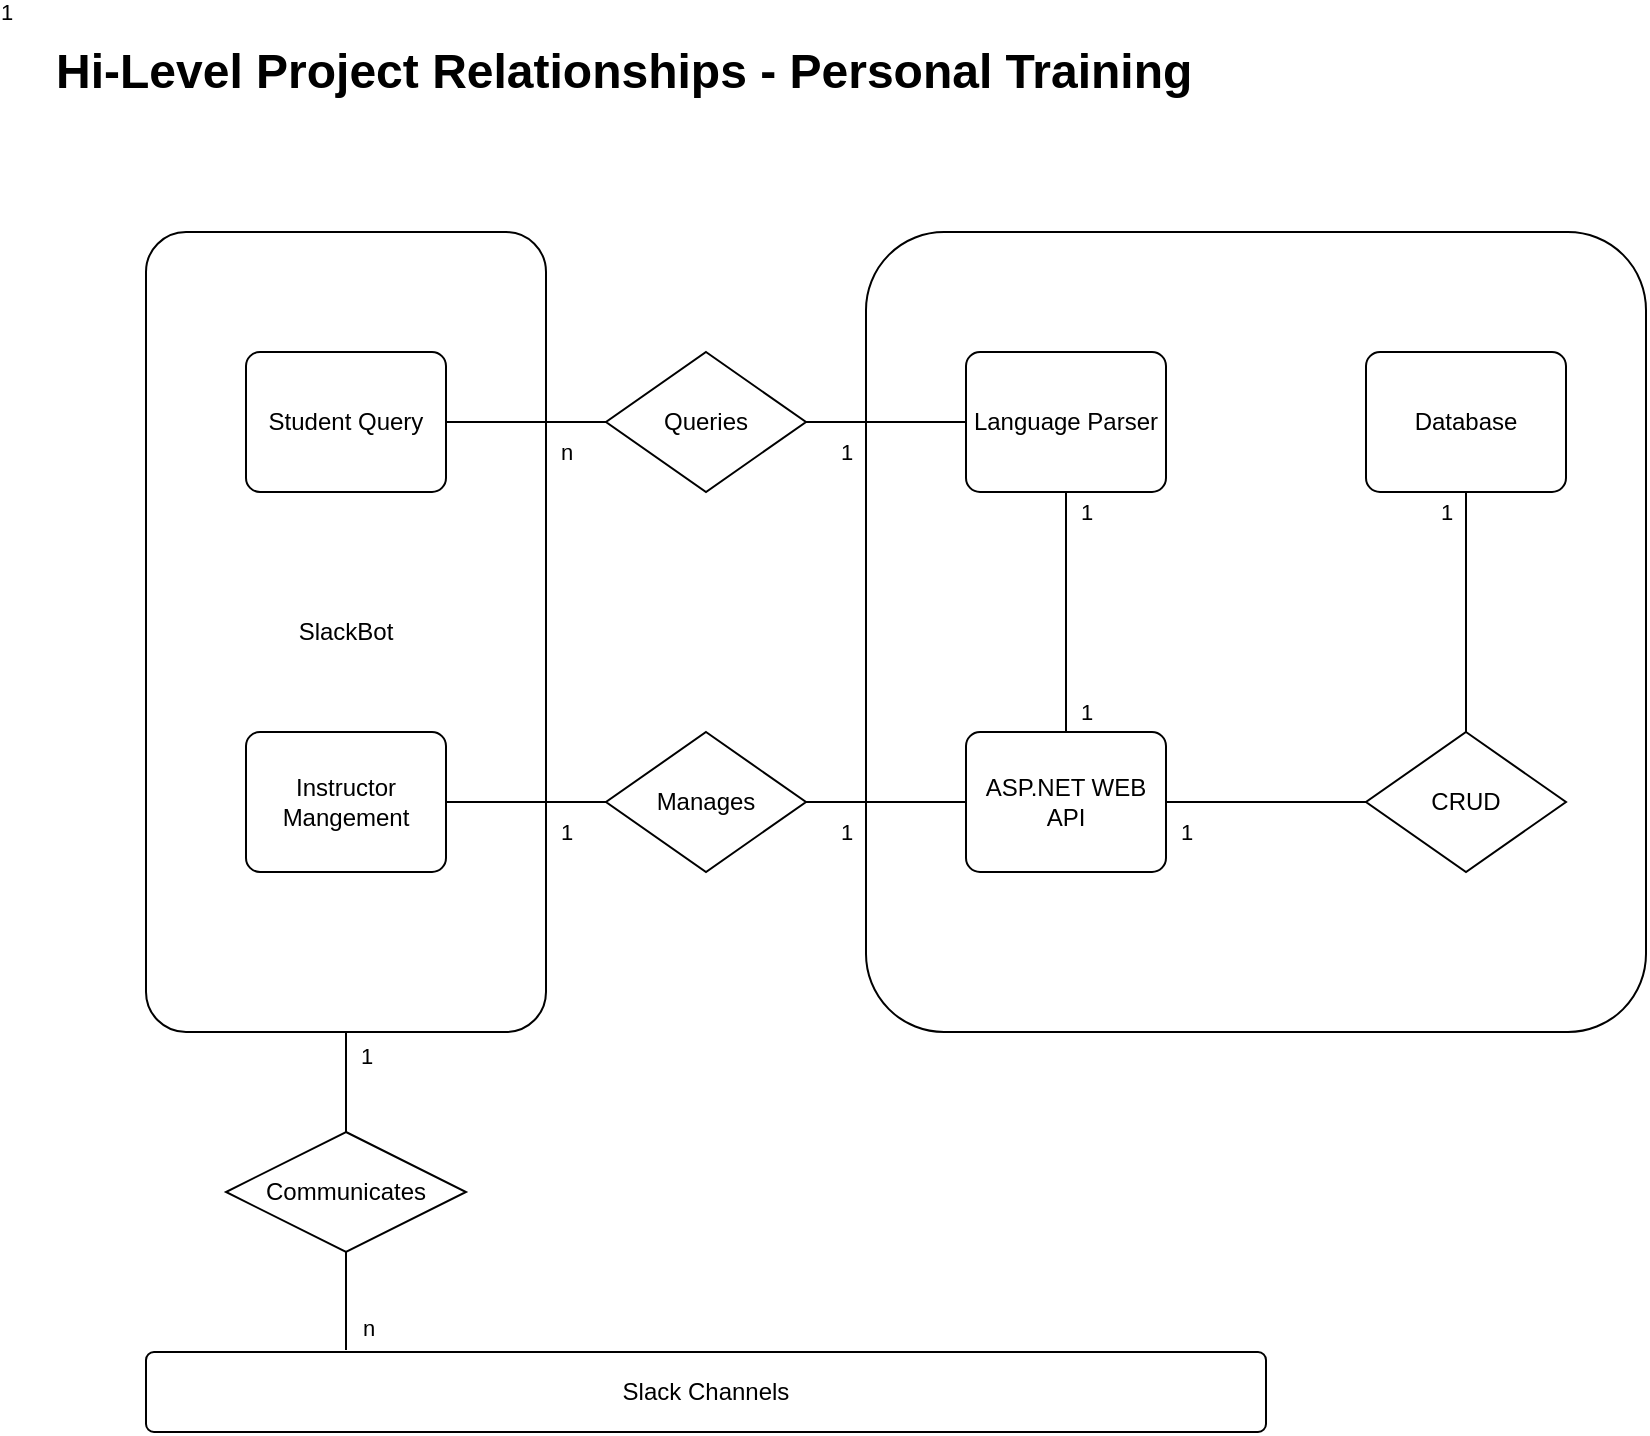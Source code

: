 <mxfile version="13.0.3" type="device" pages="2"><diagram id="Xov7UIrIGslhUj65dY4v" name="Hi Level Project"><mxGraphModel dx="1182" dy="802" grid="1" gridSize="10" guides="1" tooltips="1" connect="1" arrows="1" fold="1" page="1" pageScale="1" pageWidth="850" pageHeight="1100" math="0" shadow="0"><root><mxCell id="aOZfybfQ3iHcpSertNYB-0"/><mxCell id="aOZfybfQ3iHcpSertNYB-1" parent="aOZfybfQ3iHcpSertNYB-0"/><mxCell id="npYZ7Qz4TKS2v06eTvAU-3" value="SlackBot" style="rounded=1;arcSize=10;whiteSpace=wrap;html=1;align=center;" parent="aOZfybfQ3iHcpSertNYB-1" vertex="1"><mxGeometry x="80" y="120" width="200" height="400" as="geometry"/></mxCell><mxCell id="npYZ7Qz4TKS2v06eTvAU-4" value="Student Query" style="rounded=1;arcSize=10;whiteSpace=wrap;html=1;align=center;" parent="aOZfybfQ3iHcpSertNYB-1" vertex="1"><mxGeometry x="130" y="180" width="100" height="70" as="geometry"/></mxCell><mxCell id="npYZ7Qz4TKS2v06eTvAU-5" value="Instructor Mangement" style="rounded=1;arcSize=10;whiteSpace=wrap;html=1;align=center;" parent="aOZfybfQ3iHcpSertNYB-1" vertex="1"><mxGeometry x="130" y="370" width="100" height="70" as="geometry"/></mxCell><mxCell id="npYZ7Qz4TKS2v06eTvAU-8" value="" style="rounded=1;arcSize=10;whiteSpace=wrap;html=1;align=center;" parent="aOZfybfQ3iHcpSertNYB-1" vertex="1"><mxGeometry x="440" y="120" width="390" height="400" as="geometry"/></mxCell><mxCell id="npYZ7Qz4TKS2v06eTvAU-9" value="Language Parser" style="rounded=1;arcSize=10;whiteSpace=wrap;html=1;align=center;" parent="aOZfybfQ3iHcpSertNYB-1" vertex="1"><mxGeometry x="490" y="180" width="100" height="70" as="geometry"/></mxCell><mxCell id="npYZ7Qz4TKS2v06eTvAU-11" value="Database" style="rounded=1;arcSize=10;whiteSpace=wrap;html=1;align=center;" parent="aOZfybfQ3iHcpSertNYB-1" vertex="1"><mxGeometry x="690" y="180" width="100" height="70" as="geometry"/></mxCell><mxCell id="npYZ7Qz4TKS2v06eTvAU-12" value="Slack Channels" style="rounded=1;arcSize=10;whiteSpace=wrap;html=1;align=center;" parent="aOZfybfQ3iHcpSertNYB-1" vertex="1"><mxGeometry x="80" y="680" width="560" height="40" as="geometry"/></mxCell><mxCell id="npYZ7Qz4TKS2v06eTvAU-13" value="Communicates" style="shape=rhombus;perimeter=rhombusPerimeter;whiteSpace=wrap;html=1;align=center;" parent="aOZfybfQ3iHcpSertNYB-1" vertex="1"><mxGeometry x="120" y="570" width="120" height="60" as="geometry"/></mxCell><mxCell id="npYZ7Qz4TKS2v06eTvAU-15" value="" style="endArrow=none;html=1;rounded=0;exitX=0.5;exitY=1;exitDx=0;exitDy=0;entryX=0.5;entryY=0;entryDx=0;entryDy=0;" parent="aOZfybfQ3iHcpSertNYB-1" source="npYZ7Qz4TKS2v06eTvAU-3" target="npYZ7Qz4TKS2v06eTvAU-13" edge="1"><mxGeometry relative="1" as="geometry"><mxPoint x="340" y="410" as="sourcePoint"/><mxPoint x="500" y="410" as="targetPoint"/><Array as="points"/></mxGeometry></mxCell><mxCell id="npYZ7Qz4TKS2v06eTvAU-17" value="1" style="edgeLabel;html=1;align=center;verticalAlign=middle;resizable=0;points=[];" parent="npYZ7Qz4TKS2v06eTvAU-15" vertex="1" connectable="0"><mxGeometry x="-0.52" y="10" relative="1" as="geometry"><mxPoint as="offset"/></mxGeometry></mxCell><mxCell id="npYZ7Qz4TKS2v06eTvAU-36" value="1" style="edgeLabel;html=1;align=center;verticalAlign=middle;resizable=0;points=[];" parent="npYZ7Qz4TKS2v06eTvAU-15" vertex="1" connectable="0"><mxGeometry x="-0.52" y="10" relative="1" as="geometry"><mxPoint x="240" y="-302" as="offset"/></mxGeometry></mxCell><mxCell id="npYZ7Qz4TKS2v06eTvAU-37" value="1" style="edgeLabel;html=1;align=center;verticalAlign=middle;resizable=0;points=[];" parent="npYZ7Qz4TKS2v06eTvAU-15" vertex="1" connectable="0"><mxGeometry x="-0.52" y="10" relative="1" as="geometry"><mxPoint x="240" y="-112" as="offset"/></mxGeometry></mxCell><mxCell id="npYZ7Qz4TKS2v06eTvAU-38" value="1" style="edgeLabel;html=1;align=center;verticalAlign=middle;resizable=0;points=[];" parent="npYZ7Qz4TKS2v06eTvAU-15" vertex="1" connectable="0"><mxGeometry x="-0.52" y="10" relative="1" as="geometry"><mxPoint x="100" y="-112" as="offset"/></mxGeometry></mxCell><mxCell id="npYZ7Qz4TKS2v06eTvAU-40" value="1" style="edgeLabel;html=1;align=center;verticalAlign=middle;resizable=0;points=[];" parent="npYZ7Qz4TKS2v06eTvAU-15" vertex="1" connectable="0"><mxGeometry x="-0.52" y="10" relative="1" as="geometry"><mxPoint x="360" y="-172" as="offset"/></mxGeometry></mxCell><mxCell id="npYZ7Qz4TKS2v06eTvAU-41" value="1" style="edgeLabel;html=1;align=center;verticalAlign=middle;resizable=0;points=[];" parent="npYZ7Qz4TKS2v06eTvAU-15" vertex="1" connectable="0"><mxGeometry x="-0.52" y="10" relative="1" as="geometry"><mxPoint x="360" y="-272" as="offset"/></mxGeometry></mxCell><mxCell id="npYZ7Qz4TKS2v06eTvAU-42" value="1" style="edgeLabel;html=1;align=center;verticalAlign=middle;resizable=0;points=[];" parent="npYZ7Qz4TKS2v06eTvAU-15" vertex="1" connectable="0"><mxGeometry x="-0.52" y="10" relative="1" as="geometry"><mxPoint x="410" y="-112" as="offset"/></mxGeometry></mxCell><mxCell id="npYZ7Qz4TKS2v06eTvAU-44" value="1" style="edgeLabel;html=1;align=center;verticalAlign=middle;resizable=0;points=[];" parent="npYZ7Qz4TKS2v06eTvAU-15" vertex="1" connectable="0"><mxGeometry x="-0.52" y="10" relative="1" as="geometry"><mxPoint x="540" y="-272" as="offset"/></mxGeometry></mxCell><mxCell id="npYZ7Qz4TKS2v06eTvAU-16" value="" style="endArrow=none;html=1;rounded=0;exitX=0.5;exitY=1;exitDx=0;exitDy=0;" parent="aOZfybfQ3iHcpSertNYB-1" source="npYZ7Qz4TKS2v06eTvAU-13" edge="1"><mxGeometry relative="1" as="geometry"><mxPoint x="340" y="410" as="sourcePoint"/><mxPoint x="180" y="679" as="targetPoint"/></mxGeometry></mxCell><mxCell id="npYZ7Qz4TKS2v06eTvAU-18" value="n" style="edgeLabel;html=1;align=center;verticalAlign=middle;resizable=0;points=[];" parent="npYZ7Qz4TKS2v06eTvAU-16" vertex="1" connectable="0"><mxGeometry x="0.548" y="4" relative="1" as="geometry"><mxPoint x="6.78" as="offset"/></mxGeometry></mxCell><mxCell id="npYZ7Qz4TKS2v06eTvAU-39" value="n" style="edgeLabel;html=1;align=center;verticalAlign=middle;resizable=0;points=[];" parent="npYZ7Qz4TKS2v06eTvAU-16" vertex="1" connectable="0"><mxGeometry x="0.548" y="4" relative="1" as="geometry"><mxPoint x="106" y="-438" as="offset"/></mxGeometry></mxCell><mxCell id="npYZ7Qz4TKS2v06eTvAU-19" value="ASP.NET WEB API" style="rounded=1;arcSize=10;whiteSpace=wrap;html=1;align=center;" parent="aOZfybfQ3iHcpSertNYB-1" vertex="1"><mxGeometry x="490" y="370" width="100" height="70" as="geometry"/></mxCell><mxCell id="npYZ7Qz4TKS2v06eTvAU-20" value="Manages" style="shape=rhombus;perimeter=rhombusPerimeter;whiteSpace=wrap;html=1;align=center;" parent="aOZfybfQ3iHcpSertNYB-1" vertex="1"><mxGeometry x="310" y="370" width="100" height="70" as="geometry"/></mxCell><mxCell id="npYZ7Qz4TKS2v06eTvAU-21" value="Queries" style="shape=rhombus;perimeter=rhombusPerimeter;whiteSpace=wrap;html=1;align=center;" parent="aOZfybfQ3iHcpSertNYB-1" vertex="1"><mxGeometry x="310" y="180" width="100" height="70" as="geometry"/></mxCell><mxCell id="npYZ7Qz4TKS2v06eTvAU-22" value="CRUD" style="shape=rhombus;perimeter=rhombusPerimeter;whiteSpace=wrap;html=1;align=center;" parent="aOZfybfQ3iHcpSertNYB-1" vertex="1"><mxGeometry x="690" y="370" width="100" height="70" as="geometry"/></mxCell><mxCell id="npYZ7Qz4TKS2v06eTvAU-26" value="" style="endArrow=none;html=1;rounded=0;exitX=1;exitY=0.5;exitDx=0;exitDy=0;entryX=0;entryY=0.5;entryDx=0;entryDy=0;" parent="aOZfybfQ3iHcpSertNYB-1" source="npYZ7Qz4TKS2v06eTvAU-5" target="npYZ7Qz4TKS2v06eTvAU-20" edge="1"><mxGeometry relative="1" as="geometry"><mxPoint x="340" y="410" as="sourcePoint"/><mxPoint x="300" y="405" as="targetPoint"/></mxGeometry></mxCell><mxCell id="npYZ7Qz4TKS2v06eTvAU-27" value="" style="endArrow=none;html=1;rounded=0;exitX=1;exitY=0.5;exitDx=0;exitDy=0;" parent="aOZfybfQ3iHcpSertNYB-1" source="npYZ7Qz4TKS2v06eTvAU-20" edge="1"><mxGeometry relative="1" as="geometry"><mxPoint x="340" y="410" as="sourcePoint"/><mxPoint x="490" y="405" as="targetPoint"/></mxGeometry></mxCell><mxCell id="npYZ7Qz4TKS2v06eTvAU-28" value="" style="endArrow=none;html=1;rounded=0;exitX=1;exitY=0.5;exitDx=0;exitDy=0;entryX=0;entryY=0.5;entryDx=0;entryDy=0;" parent="aOZfybfQ3iHcpSertNYB-1" source="npYZ7Qz4TKS2v06eTvAU-4" target="npYZ7Qz4TKS2v06eTvAU-21" edge="1"><mxGeometry relative="1" as="geometry"><mxPoint x="340" y="410" as="sourcePoint"/><mxPoint x="500" y="410" as="targetPoint"/></mxGeometry></mxCell><mxCell id="npYZ7Qz4TKS2v06eTvAU-29" value="" style="endArrow=none;html=1;rounded=0;exitX=1;exitY=0.5;exitDx=0;exitDy=0;entryX=0;entryY=0.5;entryDx=0;entryDy=0;" parent="aOZfybfQ3iHcpSertNYB-1" source="npYZ7Qz4TKS2v06eTvAU-21" target="npYZ7Qz4TKS2v06eTvAU-9" edge="1"><mxGeometry relative="1" as="geometry"><mxPoint x="340" y="410" as="sourcePoint"/><mxPoint x="490" y="370" as="targetPoint"/></mxGeometry></mxCell><mxCell id="npYZ7Qz4TKS2v06eTvAU-30" value="" style="endArrow=none;html=1;rounded=0;entryX=0;entryY=0.5;entryDx=0;entryDy=0;exitX=1;exitY=0.5;exitDx=0;exitDy=0;" parent="aOZfybfQ3iHcpSertNYB-1" source="npYZ7Qz4TKS2v06eTvAU-19" target="npYZ7Qz4TKS2v06eTvAU-22" edge="1"><mxGeometry relative="1" as="geometry"><mxPoint x="590" y="415" as="sourcePoint"/><mxPoint x="500" y="410" as="targetPoint"/></mxGeometry></mxCell><mxCell id="npYZ7Qz4TKS2v06eTvAU-31" value="" style="endArrow=none;html=1;rounded=0;exitX=0.5;exitY=1;exitDx=0;exitDy=0;entryX=0.5;entryY=0;entryDx=0;entryDy=0;" parent="aOZfybfQ3iHcpSertNYB-1" source="npYZ7Qz4TKS2v06eTvAU-9" target="npYZ7Qz4TKS2v06eTvAU-19" edge="1"><mxGeometry relative="1" as="geometry"><mxPoint x="340" y="410" as="sourcePoint"/><mxPoint x="500" y="410" as="targetPoint"/></mxGeometry></mxCell><mxCell id="npYZ7Qz4TKS2v06eTvAU-33" value="" style="endArrow=none;html=1;rounded=0;exitX=0.5;exitY=0;exitDx=0;exitDy=0;entryX=0.5;entryY=1;entryDx=0;entryDy=0;" parent="aOZfybfQ3iHcpSertNYB-1" source="npYZ7Qz4TKS2v06eTvAU-22" target="npYZ7Qz4TKS2v06eTvAU-11" edge="1"><mxGeometry relative="1" as="geometry"><mxPoint x="340" y="410" as="sourcePoint"/><mxPoint x="500" y="410" as="targetPoint"/></mxGeometry></mxCell><mxCell id="npYZ7Qz4TKS2v06eTvAU-35" value="1" style="edgeLabel;html=1;align=center;verticalAlign=middle;resizable=0;points=[];" parent="aOZfybfQ3iHcpSertNYB-1" vertex="1" connectable="0"><mxGeometry x="-0.52" y="10" relative="1" as="geometry"><mxPoint x="10" y="10" as="offset"/></mxGeometry></mxCell><mxCell id="iXFOOqx2QXGlurMzQnAx-0" value="&lt;h1&gt;Hi-Level Project Relationships - Personal Training&lt;/h1&gt;" style="text;html=1;strokeColor=none;fillColor=none;spacing=5;spacingTop=-20;whiteSpace=wrap;overflow=hidden;rounded=0;" parent="aOZfybfQ3iHcpSertNYB-1" vertex="1"><mxGeometry x="30" y="20" width="600" height="50" as="geometry"/></mxCell></root></mxGraphModel></diagram><diagram id="C5RBs43oDa-KdzZeNtuy" name="Database"><mxGraphModel dx="1182" dy="802" grid="1" gridSize="10" guides="1" tooltips="1" connect="1" arrows="1" fold="1" page="1" pageScale="1" pageWidth="827" pageHeight="1169" math="0" shadow="0"><root><mxCell id="WIyWlLk6GJQsqaUBKTNV-0"/><mxCell id="WIyWlLk6GJQsqaUBKTNV-1" parent="WIyWlLk6GJQsqaUBKTNV-0"/><mxCell id="f74PkL-W1g1zHrileO31-2" value="&lt;h1&gt;Database - Personal Training&lt;/h1&gt;" style="text;html=1;strokeColor=none;fillColor=none;spacing=5;spacingTop=-20;whiteSpace=wrap;overflow=hidden;rounded=0;" parent="WIyWlLk6GJQsqaUBKTNV-1" vertex="1"><mxGeometry x="450" y="10" width="360" height="48" as="geometry"/></mxCell><mxCell id="Q0wvkzkEGPuUgOJjyO_v-122" value="Payments" style="swimlane;fontStyle=0;childLayout=stackLayout;horizontal=1;startSize=26;horizontalStack=0;resizeParent=1;resizeParentMax=0;resizeLast=0;collapsible=1;marginBottom=0;align=center;fontSize=14;" parent="WIyWlLk6GJQsqaUBKTNV-1" vertex="1"><mxGeometry x="254" y="80" width="160" height="134" as="geometry"/></mxCell><mxCell id="Q0wvkzkEGPuUgOJjyO_v-123" value="PaymentId" style="shape=partialRectangle;top=0;left=0;right=0;bottom=1;align=left;verticalAlign=middle;fillColor=none;spacingLeft=34;spacingRight=4;overflow=hidden;rotatable=0;points=[[0,0.5],[1,0.5]];portConstraint=eastwest;dropTarget=0;fontStyle=5;fontSize=12;" parent="Q0wvkzkEGPuUgOJjyO_v-122" vertex="1"><mxGeometry y="26" width="160" height="30" as="geometry"/></mxCell><mxCell id="Q0wvkzkEGPuUgOJjyO_v-124" value="PK" style="shape=partialRectangle;top=0;left=0;bottom=0;fillColor=none;align=left;verticalAlign=middle;spacingLeft=4;spacingRight=4;overflow=hidden;rotatable=0;points=[];portConstraint=eastwest;part=1;fontSize=12;" parent="Q0wvkzkEGPuUgOJjyO_v-123" vertex="1" connectable="0"><mxGeometry width="30" height="30" as="geometry"/></mxCell><mxCell id="Q0wvkzkEGPuUgOJjyO_v-125" value="double Amount" style="shape=partialRectangle;top=0;left=0;right=0;bottom=0;align=left;verticalAlign=top;fillColor=none;spacingLeft=34;spacingRight=4;overflow=hidden;rotatable=0;points=[[0,0.5],[1,0.5]];portConstraint=eastwest;dropTarget=0;fontSize=12;" parent="Q0wvkzkEGPuUgOJjyO_v-122" vertex="1"><mxGeometry y="56" width="160" height="26" as="geometry"/></mxCell><mxCell id="Q0wvkzkEGPuUgOJjyO_v-126" value="" style="shape=partialRectangle;top=0;left=0;bottom=0;fillColor=none;align=left;verticalAlign=top;spacingLeft=4;spacingRight=4;overflow=hidden;rotatable=0;points=[];portConstraint=eastwest;part=1;fontSize=12;" parent="Q0wvkzkEGPuUgOJjyO_v-125" vertex="1" connectable="0"><mxGeometry width="30" height="26" as="geometry"/></mxCell><mxCell id="Q0wvkzkEGPuUgOJjyO_v-131" value="DateTime DatePosted" style="shape=partialRectangle;top=0;left=0;right=0;bottom=0;align=left;verticalAlign=top;fillColor=none;spacingLeft=34;spacingRight=4;overflow=hidden;rotatable=0;points=[[0,0.5],[1,0.5]];portConstraint=eastwest;dropTarget=0;fontSize=12;" parent="Q0wvkzkEGPuUgOJjyO_v-122" vertex="1"><mxGeometry y="82" width="160" height="26" as="geometry"/></mxCell><mxCell id="Q0wvkzkEGPuUgOJjyO_v-132" value="" style="shape=partialRectangle;top=0;left=0;bottom=0;fillColor=none;align=left;verticalAlign=top;spacingLeft=4;spacingRight=4;overflow=hidden;rotatable=0;points=[];portConstraint=eastwest;part=1;fontSize=12;" parent="Q0wvkzkEGPuUgOJjyO_v-131" vertex="1" connectable="0"><mxGeometry width="30" height="26" as="geometry"/></mxCell><mxCell id="Q0wvkzkEGPuUgOJjyO_v-133" value="int ClientId" style="shape=partialRectangle;top=0;left=0;right=0;bottom=0;align=left;verticalAlign=top;fillColor=none;spacingLeft=34;spacingRight=4;overflow=hidden;rotatable=0;points=[[0,0.5],[1,0.5]];portConstraint=eastwest;dropTarget=0;fontSize=12;" parent="Q0wvkzkEGPuUgOJjyO_v-122" vertex="1"><mxGeometry y="108" width="160" height="26" as="geometry"/></mxCell><mxCell id="Q0wvkzkEGPuUgOJjyO_v-134" value="FK" style="shape=partialRectangle;top=0;left=0;bottom=0;fillColor=none;align=left;verticalAlign=top;spacingLeft=4;spacingRight=4;overflow=hidden;rotatable=0;points=[];portConstraint=eastwest;part=1;fontSize=12;" parent="Q0wvkzkEGPuUgOJjyO_v-133" vertex="1" connectable="0"><mxGeometry width="30" height="26" as="geometry"/></mxCell><mxCell id="Q0wvkzkEGPuUgOJjyO_v-152" value="Attendances" style="swimlane;fontStyle=0;childLayout=stackLayout;horizontal=1;startSize=26;horizontalStack=0;resizeParent=1;resizeParentMax=0;resizeLast=0;collapsible=1;marginBottom=0;align=center;fontSize=14;" parent="WIyWlLk6GJQsqaUBKTNV-1" vertex="1"><mxGeometry x="254" y="240" width="160" height="108" as="geometry"/></mxCell><mxCell id="Q0wvkzkEGPuUgOJjyO_v-153" value="AttendanceId" style="shape=partialRectangle;top=0;left=0;right=0;bottom=1;align=left;verticalAlign=middle;fillColor=none;spacingLeft=34;spacingRight=4;overflow=hidden;rotatable=0;points=[[0,0.5],[1,0.5]];portConstraint=eastwest;dropTarget=0;fontStyle=5;fontSize=12;" parent="Q0wvkzkEGPuUgOJjyO_v-152" vertex="1"><mxGeometry y="26" width="160" height="30" as="geometry"/></mxCell><mxCell id="Q0wvkzkEGPuUgOJjyO_v-154" value="PK" style="shape=partialRectangle;top=0;left=0;bottom=0;fillColor=none;align=left;verticalAlign=middle;spacingLeft=4;spacingRight=4;overflow=hidden;rotatable=0;points=[];portConstraint=eastwest;part=1;fontSize=12;" parent="Q0wvkzkEGPuUgOJjyO_v-153" vertex="1" connectable="0"><mxGeometry width="30" height="30" as="geometry"/></mxCell><mxCell id="Q0wvkzkEGPuUgOJjyO_v-159" value="int ClientId" style="shape=partialRectangle;top=0;left=0;right=0;bottom=0;align=left;verticalAlign=top;fillColor=none;spacingLeft=34;spacingRight=4;overflow=hidden;rotatable=0;points=[[0,0.5],[1,0.5]];portConstraint=eastwest;dropTarget=0;fontSize=12;" parent="Q0wvkzkEGPuUgOJjyO_v-152" vertex="1"><mxGeometry y="56" width="160" height="26" as="geometry"/></mxCell><mxCell id="Q0wvkzkEGPuUgOJjyO_v-160" value="FK" style="shape=partialRectangle;top=0;left=0;bottom=0;fillColor=none;align=left;verticalAlign=top;spacingLeft=4;spacingRight=4;overflow=hidden;rotatable=0;points=[];portConstraint=eastwest;part=1;fontSize=12;" parent="Q0wvkzkEGPuUgOJjyO_v-159" vertex="1" connectable="0"><mxGeometry width="30" height="26" as="geometry"/></mxCell><mxCell id="Q0wvkzkEGPuUgOJjyO_v-161" value="int ExerciseClassId" style="shape=partialRectangle;top=0;left=0;right=0;bottom=0;align=left;verticalAlign=top;fillColor=none;spacingLeft=34;spacingRight=4;overflow=hidden;rotatable=0;points=[[0,0.5],[1,0.5]];portConstraint=eastwest;dropTarget=0;fontSize=12;" parent="Q0wvkzkEGPuUgOJjyO_v-152" vertex="1"><mxGeometry y="82" width="160" height="26" as="geometry"/></mxCell><mxCell id="Q0wvkzkEGPuUgOJjyO_v-162" value="FK" style="shape=partialRectangle;top=0;left=0;bottom=0;fillColor=none;align=left;verticalAlign=top;spacingLeft=4;spacingRight=4;overflow=hidden;rotatable=0;points=[];portConstraint=eastwest;part=1;fontSize=12;" parent="Q0wvkzkEGPuUgOJjyO_v-161" vertex="1" connectable="0"><mxGeometry width="30" height="26" as="geometry"/></mxCell><mxCell id="Q0wvkzkEGPuUgOJjyO_v-40" value="Videos" style="swimlane;fontStyle=0;childLayout=stackLayout;horizontal=1;startSize=26;horizontalStack=0;resizeParent=1;resizeParentMax=0;resizeLast=0;collapsible=1;marginBottom=0;align=center;fontSize=14;" parent="WIyWlLk6GJQsqaUBKTNV-1" vertex="1"><mxGeometry x="650" y="220" width="160" height="238" as="geometry"/></mxCell><mxCell id="Q0wvkzkEGPuUgOJjyO_v-41" value="VideoId" style="shape=partialRectangle;top=0;left=0;right=0;bottom=1;align=left;verticalAlign=middle;fillColor=none;spacingLeft=34;spacingRight=4;overflow=hidden;rotatable=0;points=[[0,0.5],[1,0.5]];portConstraint=eastwest;dropTarget=0;fontStyle=5;fontSize=12;" parent="Q0wvkzkEGPuUgOJjyO_v-40" vertex="1"><mxGeometry y="26" width="160" height="30" as="geometry"/></mxCell><mxCell id="Q0wvkzkEGPuUgOJjyO_v-42" value="PK" style="shape=partialRectangle;top=0;left=0;bottom=0;fillColor=none;align=left;verticalAlign=middle;spacingLeft=4;spacingRight=4;overflow=hidden;rotatable=0;points=[];portConstraint=eastwest;part=1;fontSize=12;" parent="Q0wvkzkEGPuUgOJjyO_v-41" vertex="1" connectable="0"><mxGeometry width="30" height="30" as="geometry"/></mxCell><mxCell id="Q0wvkzkEGPuUgOJjyO_v-43" value="string Name" style="shape=partialRectangle;top=0;left=0;right=0;bottom=0;align=left;verticalAlign=top;fillColor=none;spacingLeft=34;spacingRight=4;overflow=hidden;rotatable=0;points=[[0,0.5],[1,0.5]];portConstraint=eastwest;dropTarget=0;fontSize=12;" parent="Q0wvkzkEGPuUgOJjyO_v-40" vertex="1"><mxGeometry y="56" width="160" height="26" as="geometry"/></mxCell><mxCell id="Q0wvkzkEGPuUgOJjyO_v-44" value="" style="shape=partialRectangle;top=0;left=0;bottom=0;fillColor=none;align=left;verticalAlign=top;spacingLeft=4;spacingRight=4;overflow=hidden;rotatable=0;points=[];portConstraint=eastwest;part=1;fontSize=12;" parent="Q0wvkzkEGPuUgOJjyO_v-43" vertex="1" connectable="0"><mxGeometry width="30" height="26" as="geometry"/></mxCell><mxCell id="Q0wvkzkEGPuUgOJjyO_v-45" value="string Topic" style="shape=partialRectangle;top=0;left=0;right=0;bottom=0;align=left;verticalAlign=top;fillColor=none;spacingLeft=34;spacingRight=4;overflow=hidden;rotatable=0;points=[[0,0.5],[1,0.5]];portConstraint=eastwest;dropTarget=0;fontSize=12;" parent="Q0wvkzkEGPuUgOJjyO_v-40" vertex="1"><mxGeometry y="82" width="160" height="26" as="geometry"/></mxCell><mxCell id="Q0wvkzkEGPuUgOJjyO_v-46" value="" style="shape=partialRectangle;top=0;left=0;bottom=0;fillColor=none;align=left;verticalAlign=top;spacingLeft=4;spacingRight=4;overflow=hidden;rotatable=0;points=[];portConstraint=eastwest;part=1;fontSize=12;" parent="Q0wvkzkEGPuUgOJjyO_v-45" vertex="1" connectable="0"><mxGeometry width="30" height="26" as="geometry"/></mxCell><mxCell id="Q0wvkzkEGPuUgOJjyO_v-47" value="string Link" style="shape=partialRectangle;top=0;left=0;right=0;bottom=0;align=left;verticalAlign=top;fillColor=none;spacingLeft=34;spacingRight=4;overflow=hidden;rotatable=0;points=[[0,0.5],[1,0.5]];portConstraint=eastwest;dropTarget=0;fontSize=12;" parent="Q0wvkzkEGPuUgOJjyO_v-40" vertex="1"><mxGeometry y="108" width="160" height="26" as="geometry"/></mxCell><mxCell id="Q0wvkzkEGPuUgOJjyO_v-48" value="" style="shape=partialRectangle;top=0;left=0;bottom=0;fillColor=none;align=left;verticalAlign=top;spacingLeft=4;spacingRight=4;overflow=hidden;rotatable=0;points=[];portConstraint=eastwest;part=1;fontSize=12;" parent="Q0wvkzkEGPuUgOJjyO_v-47" vertex="1" connectable="0"><mxGeometry width="30" height="26" as="geometry"/></mxCell><mxCell id="Q0wvkzkEGPuUgOJjyO_v-49" value="DateTime DatePosted" style="shape=partialRectangle;top=0;left=0;right=0;bottom=0;align=left;verticalAlign=top;fillColor=none;spacingLeft=34;spacingRight=4;overflow=hidden;rotatable=0;points=[[0,0.5],[1,0.5]];portConstraint=eastwest;dropTarget=0;fontSize=12;" parent="Q0wvkzkEGPuUgOJjyO_v-40" vertex="1"><mxGeometry y="134" width="160" height="26" as="geometry"/></mxCell><mxCell id="Q0wvkzkEGPuUgOJjyO_v-50" value="" style="shape=partialRectangle;top=0;left=0;bottom=0;fillColor=none;align=left;verticalAlign=top;spacingLeft=4;spacingRight=4;overflow=hidden;rotatable=0;points=[];portConstraint=eastwest;part=1;fontSize=12;" parent="Q0wvkzkEGPuUgOJjyO_v-49" vertex="1" connectable="0"><mxGeometry width="30" height="26" as="geometry"/></mxCell><mxCell id="Q0wvkzkEGPuUgOJjyO_v-51" value="int CurrentUse" style="shape=partialRectangle;top=0;left=0;right=0;bottom=0;align=left;verticalAlign=top;fillColor=none;spacingLeft=34;spacingRight=4;overflow=hidden;rotatable=0;points=[[0,0.5],[1,0.5]];portConstraint=eastwest;dropTarget=0;fontSize=12;" parent="Q0wvkzkEGPuUgOJjyO_v-40" vertex="1"><mxGeometry y="160" width="160" height="26" as="geometry"/></mxCell><mxCell id="Q0wvkzkEGPuUgOJjyO_v-52" value="" style="shape=partialRectangle;top=0;left=0;bottom=0;fillColor=none;align=left;verticalAlign=top;spacingLeft=4;spacingRight=4;overflow=hidden;rotatable=0;points=[];portConstraint=eastwest;part=1;fontSize=12;" parent="Q0wvkzkEGPuUgOJjyO_v-51" vertex="1" connectable="0"><mxGeometry width="30" height="26" as="geometry"/></mxCell><mxCell id="Q0wvkzkEGPuUgOJjyO_v-53" value="int TotalUse" style="shape=partialRectangle;top=0;left=0;right=0;bottom=0;align=left;verticalAlign=top;fillColor=none;spacingLeft=34;spacingRight=4;overflow=hidden;rotatable=0;points=[[0,0.5],[1,0.5]];portConstraint=eastwest;dropTarget=0;fontSize=12;" parent="Q0wvkzkEGPuUgOJjyO_v-40" vertex="1"><mxGeometry y="186" width="160" height="26" as="geometry"/></mxCell><mxCell id="Q0wvkzkEGPuUgOJjyO_v-54" value="" style="shape=partialRectangle;top=0;left=0;bottom=0;fillColor=none;align=left;verticalAlign=top;spacingLeft=4;spacingRight=4;overflow=hidden;rotatable=0;points=[];portConstraint=eastwest;part=1;fontSize=12;" parent="Q0wvkzkEGPuUgOJjyO_v-53" vertex="1" connectable="0"><mxGeometry width="30" height="26" as="geometry"/></mxCell><mxCell id="Q0wvkzkEGPuUgOJjyO_v-55" value="bool Post" style="shape=partialRectangle;top=0;left=0;right=0;bottom=0;align=left;verticalAlign=top;fillColor=none;spacingLeft=34;spacingRight=4;overflow=hidden;rotatable=0;points=[[0,0.5],[1,0.5]];portConstraint=eastwest;dropTarget=0;fontSize=12;" parent="Q0wvkzkEGPuUgOJjyO_v-40" vertex="1"><mxGeometry y="212" width="160" height="26" as="geometry"/></mxCell><mxCell id="Q0wvkzkEGPuUgOJjyO_v-56" value="" style="shape=partialRectangle;top=0;left=0;bottom=0;fillColor=none;align=left;verticalAlign=top;spacingLeft=4;spacingRight=4;overflow=hidden;rotatable=0;points=[];portConstraint=eastwest;part=1;fontSize=12;" parent="Q0wvkzkEGPuUgOJjyO_v-55" vertex="1" connectable="0"><mxGeometry width="30" height="26" as="geometry"/></mxCell><mxCell id="Q0wvkzkEGPuUgOJjyO_v-84" value="Conversations" style="swimlane;fontStyle=0;childLayout=stackLayout;horizontal=1;startSize=26;horizontalStack=0;resizeParent=1;resizeParentMax=0;resizeLast=0;collapsible=1;marginBottom=0;align=center;fontSize=14;" parent="WIyWlLk6GJQsqaUBKTNV-1" vertex="1"><mxGeometry x="254" y="373" width="160" height="212" as="geometry"/></mxCell><mxCell id="Q0wvkzkEGPuUgOJjyO_v-85" value="ConversationId" style="shape=partialRectangle;top=0;left=0;right=0;bottom=1;align=left;verticalAlign=middle;fillColor=none;spacingLeft=34;spacingRight=4;overflow=hidden;rotatable=0;points=[[0,0.5],[1,0.5]];portConstraint=eastwest;dropTarget=0;fontStyle=5;fontSize=12;" parent="Q0wvkzkEGPuUgOJjyO_v-84" vertex="1"><mxGeometry y="26" width="160" height="30" as="geometry"/></mxCell><mxCell id="Q0wvkzkEGPuUgOJjyO_v-86" value="PK" style="shape=partialRectangle;top=0;left=0;bottom=0;fillColor=none;align=left;verticalAlign=middle;spacingLeft=4;spacingRight=4;overflow=hidden;rotatable=0;points=[];portConstraint=eastwest;part=1;fontSize=12;" parent="Q0wvkzkEGPuUgOJjyO_v-85" vertex="1" connectable="0"><mxGeometry width="30" height="30" as="geometry"/></mxCell><mxCell id="Q0wvkzkEGPuUgOJjyO_v-89" value="string Question" style="shape=partialRectangle;top=0;left=0;right=0;bottom=0;align=left;verticalAlign=top;fillColor=none;spacingLeft=34;spacingRight=4;overflow=hidden;rotatable=0;points=[[0,0.5],[1,0.5]];portConstraint=eastwest;dropTarget=0;fontSize=12;" parent="Q0wvkzkEGPuUgOJjyO_v-84" vertex="1"><mxGeometry y="56" width="160" height="26" as="geometry"/></mxCell><mxCell id="Q0wvkzkEGPuUgOJjyO_v-90" value="" style="shape=partialRectangle;top=0;left=0;bottom=0;fillColor=none;align=left;verticalAlign=top;spacingLeft=4;spacingRight=4;overflow=hidden;rotatable=0;points=[];portConstraint=eastwest;part=1;fontSize=12;" parent="Q0wvkzkEGPuUgOJjyO_v-89" vertex="1" connectable="0"><mxGeometry width="30" height="26" as="geometry"/></mxCell><mxCell id="Q0wvkzkEGPuUgOJjyO_v-91" value="string Answer" style="shape=partialRectangle;top=0;left=0;right=0;bottom=0;align=left;verticalAlign=top;fillColor=none;spacingLeft=34;spacingRight=4;overflow=hidden;rotatable=0;points=[[0,0.5],[1,0.5]];portConstraint=eastwest;dropTarget=0;fontSize=12;" parent="Q0wvkzkEGPuUgOJjyO_v-84" vertex="1"><mxGeometry y="82" width="160" height="26" as="geometry"/></mxCell><mxCell id="Q0wvkzkEGPuUgOJjyO_v-92" value="" style="shape=partialRectangle;top=0;left=0;bottom=0;fillColor=none;align=left;verticalAlign=top;spacingLeft=4;spacingRight=4;overflow=hidden;rotatable=0;points=[];portConstraint=eastwest;part=1;fontSize=12;" parent="Q0wvkzkEGPuUgOJjyO_v-91" vertex="1" connectable="0"><mxGeometry width="30" height="26" as="geometry"/></mxCell><mxCell id="Q0wvkzkEGPuUgOJjyO_v-93" value="int FollowUp" style="shape=partialRectangle;top=0;left=0;right=0;bottom=0;align=left;verticalAlign=top;fillColor=none;spacingLeft=34;spacingRight=4;overflow=hidden;rotatable=0;points=[[0,0.5],[1,0.5]];portConstraint=eastwest;dropTarget=0;fontSize=12;" parent="Q0wvkzkEGPuUgOJjyO_v-84" vertex="1"><mxGeometry y="108" width="160" height="26" as="geometry"/></mxCell><mxCell id="Q0wvkzkEGPuUgOJjyO_v-94" value="" style="shape=partialRectangle;top=0;left=0;bottom=0;fillColor=none;align=left;verticalAlign=top;spacingLeft=4;spacingRight=4;overflow=hidden;rotatable=0;points=[];portConstraint=eastwest;part=1;fontSize=12;" parent="Q0wvkzkEGPuUgOJjyO_v-93" vertex="1" connectable="0"><mxGeometry width="30" height="26" as="geometry"/></mxCell><mxCell id="Q0wvkzkEGPuUgOJjyO_v-95" value="DateTime DatePosted" style="shape=partialRectangle;top=0;left=0;right=0;bottom=0;align=left;verticalAlign=top;fillColor=none;spacingLeft=34;spacingRight=4;overflow=hidden;rotatable=0;points=[[0,0.5],[1,0.5]];portConstraint=eastwest;dropTarget=0;fontSize=12;" parent="Q0wvkzkEGPuUgOJjyO_v-84" vertex="1"><mxGeometry y="134" width="160" height="26" as="geometry"/></mxCell><mxCell id="Q0wvkzkEGPuUgOJjyO_v-96" value="" style="shape=partialRectangle;top=0;left=0;bottom=0;fillColor=none;align=left;verticalAlign=top;spacingLeft=4;spacingRight=4;overflow=hidden;rotatable=0;points=[];portConstraint=eastwest;part=1;fontSize=12;" parent="Q0wvkzkEGPuUgOJjyO_v-95" vertex="1" connectable="0"><mxGeometry width="30" height="26" as="geometry"/></mxCell><mxCell id="Q0wvkzkEGPuUgOJjyO_v-97" value="int ClientId" style="shape=partialRectangle;top=0;left=0;right=0;bottom=0;align=left;verticalAlign=top;fillColor=none;spacingLeft=34;spacingRight=4;overflow=hidden;rotatable=0;points=[[0,0.5],[1,0.5]];portConstraint=eastwest;dropTarget=0;fontSize=12;" parent="Q0wvkzkEGPuUgOJjyO_v-84" vertex="1"><mxGeometry y="160" width="160" height="26" as="geometry"/></mxCell><mxCell id="Q0wvkzkEGPuUgOJjyO_v-98" value="FK" style="shape=partialRectangle;top=0;left=0;bottom=0;fillColor=none;align=left;verticalAlign=top;spacingLeft=4;spacingRight=4;overflow=hidden;rotatable=0;points=[];portConstraint=eastwest;part=1;fontSize=12;" parent="Q0wvkzkEGPuUgOJjyO_v-97" vertex="1" connectable="0"><mxGeometry width="30" height="26" as="geometry"/></mxCell><mxCell id="Q0wvkzkEGPuUgOJjyO_v-99" value="int TrainerId" style="shape=partialRectangle;top=0;left=0;right=0;bottom=0;align=left;verticalAlign=top;fillColor=none;spacingLeft=34;spacingRight=4;overflow=hidden;rotatable=0;points=[[0,0.5],[1,0.5]];portConstraint=eastwest;dropTarget=0;fontSize=12;" parent="Q0wvkzkEGPuUgOJjyO_v-84" vertex="1"><mxGeometry y="186" width="160" height="26" as="geometry"/></mxCell><mxCell id="Q0wvkzkEGPuUgOJjyO_v-100" value="FK" style="shape=partialRectangle;top=0;left=0;bottom=0;fillColor=none;align=left;verticalAlign=top;spacingLeft=4;spacingRight=4;overflow=hidden;rotatable=0;points=[];portConstraint=eastwest;part=1;fontSize=12;" parent="Q0wvkzkEGPuUgOJjyO_v-99" vertex="1" connectable="0"><mxGeometry width="30" height="26" as="geometry"/></mxCell><mxCell id="Q0wvkzkEGPuUgOJjyO_v-107" value="BroadcastMessages" style="swimlane;fontStyle=0;childLayout=stackLayout;horizontal=1;startSize=26;horizontalStack=0;resizeParent=1;resizeParentMax=0;resizeLast=0;collapsible=1;marginBottom=0;align=center;fontSize=14;" parent="WIyWlLk6GJQsqaUBKTNV-1" vertex="1"><mxGeometry x="253.5" y="626" width="160" height="160" as="geometry"/></mxCell><mxCell id="Q0wvkzkEGPuUgOJjyO_v-108" value="BroadcastMessageId" style="shape=partialRectangle;top=0;left=0;right=0;bottom=1;align=left;verticalAlign=middle;fillColor=none;spacingLeft=34;spacingRight=4;overflow=hidden;rotatable=0;points=[[0,0.5],[1,0.5]];portConstraint=eastwest;dropTarget=0;fontStyle=5;fontSize=12;" parent="Q0wvkzkEGPuUgOJjyO_v-107" vertex="1"><mxGeometry y="26" width="160" height="30" as="geometry"/></mxCell><mxCell id="Q0wvkzkEGPuUgOJjyO_v-109" value="PK" style="shape=partialRectangle;top=0;left=0;bottom=0;fillColor=none;align=left;verticalAlign=middle;spacingLeft=4;spacingRight=4;overflow=hidden;rotatable=0;points=[];portConstraint=eastwest;part=1;fontSize=12;" parent="Q0wvkzkEGPuUgOJjyO_v-108" vertex="1" connectable="0"><mxGeometry width="30" height="30" as="geometry"/></mxCell><mxCell id="Q0wvkzkEGPuUgOJjyO_v-110" value="string Message" style="shape=partialRectangle;top=0;left=0;right=0;bottom=0;align=left;verticalAlign=top;fillColor=none;spacingLeft=34;spacingRight=4;overflow=hidden;rotatable=0;points=[[0,0.5],[1,0.5]];portConstraint=eastwest;dropTarget=0;fontSize=12;" parent="Q0wvkzkEGPuUgOJjyO_v-107" vertex="1"><mxGeometry y="56" width="160" height="26" as="geometry"/></mxCell><mxCell id="Q0wvkzkEGPuUgOJjyO_v-111" value="" style="shape=partialRectangle;top=0;left=0;bottom=0;fillColor=none;align=left;verticalAlign=top;spacingLeft=4;spacingRight=4;overflow=hidden;rotatable=0;points=[];portConstraint=eastwest;part=1;fontSize=12;" parent="Q0wvkzkEGPuUgOJjyO_v-110" vertex="1" connectable="0"><mxGeometry width="30" height="26" as="geometry"/></mxCell><mxCell id="Q0wvkzkEGPuUgOJjyO_v-114" value="DateTime DatePosted" style="shape=partialRectangle;top=0;left=0;right=0;bottom=0;align=left;verticalAlign=top;fillColor=none;spacingLeft=34;spacingRight=4;overflow=hidden;rotatable=0;points=[[0,0.5],[1,0.5]];portConstraint=eastwest;dropTarget=0;fontSize=12;" parent="Q0wvkzkEGPuUgOJjyO_v-107" vertex="1"><mxGeometry y="82" width="160" height="26" as="geometry"/></mxCell><mxCell id="Q0wvkzkEGPuUgOJjyO_v-115" value="" style="shape=partialRectangle;top=0;left=0;bottom=0;fillColor=none;align=left;verticalAlign=top;spacingLeft=4;spacingRight=4;overflow=hidden;rotatable=0;points=[];portConstraint=eastwest;part=1;fontSize=12;" parent="Q0wvkzkEGPuUgOJjyO_v-114" vertex="1" connectable="0"><mxGeometry width="30" height="26" as="geometry"/></mxCell><mxCell id="Q0wvkzkEGPuUgOJjyO_v-120" value="int NumDays" style="shape=partialRectangle;top=0;left=0;right=0;bottom=0;align=left;verticalAlign=top;fillColor=none;spacingLeft=34;spacingRight=4;overflow=hidden;rotatable=0;points=[[0,0.5],[1,0.5]];portConstraint=eastwest;dropTarget=0;fontSize=12;" parent="Q0wvkzkEGPuUgOJjyO_v-107" vertex="1"><mxGeometry y="108" width="160" height="26" as="geometry"/></mxCell><mxCell id="Q0wvkzkEGPuUgOJjyO_v-121" value="" style="shape=partialRectangle;top=0;left=0;bottom=0;fillColor=none;align=left;verticalAlign=top;spacingLeft=4;spacingRight=4;overflow=hidden;rotatable=0;points=[];portConstraint=eastwest;part=1;fontSize=12;" parent="Q0wvkzkEGPuUgOJjyO_v-120" vertex="1" connectable="0"><mxGeometry width="30" height="26" as="geometry"/></mxCell><mxCell id="Q0wvkzkEGPuUgOJjyO_v-118" value="string PosterName" style="shape=partialRectangle;top=0;left=0;right=0;bottom=0;align=left;verticalAlign=top;fillColor=none;spacingLeft=34;spacingRight=4;overflow=hidden;rotatable=0;points=[[0,0.5],[1,0.5]];portConstraint=eastwest;dropTarget=0;fontSize=12;" parent="Q0wvkzkEGPuUgOJjyO_v-107" vertex="1"><mxGeometry y="134" width="160" height="26" as="geometry"/></mxCell><mxCell id="Q0wvkzkEGPuUgOJjyO_v-119" value="" style="shape=partialRectangle;top=0;left=0;bottom=0;fillColor=none;align=left;verticalAlign=top;spacingLeft=4;spacingRight=4;overflow=hidden;rotatable=0;points=[];portConstraint=eastwest;part=1;fontSize=12;" parent="Q0wvkzkEGPuUgOJjyO_v-118" vertex="1" connectable="0"><mxGeometry width="30" height="26" as="geometry"/></mxCell><mxCell id="Q0wvkzkEGPuUgOJjyO_v-137" value="ExerciseClasses" style="swimlane;fontStyle=0;childLayout=stackLayout;horizontal=1;startSize=26;horizontalStack=0;resizeParent=1;resizeParentMax=0;resizeLast=0;collapsible=1;marginBottom=0;align=center;fontSize=14;" parent="WIyWlLk6GJQsqaUBKTNV-1" vertex="1"><mxGeometry x="460" y="130" width="160" height="186" as="geometry"/></mxCell><mxCell id="Q0wvkzkEGPuUgOJjyO_v-138" value="ExerciseClassId" style="shape=partialRectangle;top=0;left=0;right=0;bottom=1;align=left;verticalAlign=middle;fillColor=none;spacingLeft=34;spacingRight=4;overflow=hidden;rotatable=0;points=[[0,0.5],[1,0.5]];portConstraint=eastwest;dropTarget=0;fontStyle=5;fontSize=12;" parent="Q0wvkzkEGPuUgOJjyO_v-137" vertex="1"><mxGeometry y="26" width="160" height="30" as="geometry"/></mxCell><mxCell id="Q0wvkzkEGPuUgOJjyO_v-139" value="PK" style="shape=partialRectangle;top=0;left=0;bottom=0;fillColor=none;align=left;verticalAlign=middle;spacingLeft=4;spacingRight=4;overflow=hidden;rotatable=0;points=[];portConstraint=eastwest;part=1;fontSize=12;" parent="Q0wvkzkEGPuUgOJjyO_v-138" vertex="1" connectable="0"><mxGeometry width="30" height="30" as="geometry"/></mxCell><mxCell id="Q0wvkzkEGPuUgOJjyO_v-140" value="string Name" style="shape=partialRectangle;top=0;left=0;right=0;bottom=0;align=left;verticalAlign=top;fillColor=none;spacingLeft=34;spacingRight=4;overflow=hidden;rotatable=0;points=[[0,0.5],[1,0.5]];portConstraint=eastwest;dropTarget=0;fontSize=12;" parent="Q0wvkzkEGPuUgOJjyO_v-137" vertex="1"><mxGeometry y="56" width="160" height="26" as="geometry"/></mxCell><mxCell id="Q0wvkzkEGPuUgOJjyO_v-141" value="" style="shape=partialRectangle;top=0;left=0;bottom=0;fillColor=none;align=left;verticalAlign=top;spacingLeft=4;spacingRight=4;overflow=hidden;rotatable=0;points=[];portConstraint=eastwest;part=1;fontSize=12;" parent="Q0wvkzkEGPuUgOJjyO_v-140" vertex="1" connectable="0"><mxGeometry width="30" height="26" as="geometry"/></mxCell><mxCell id="Q0wvkzkEGPuUgOJjyO_v-142" value="string Description" style="shape=partialRectangle;top=0;left=0;right=0;bottom=0;align=left;verticalAlign=top;fillColor=none;spacingLeft=34;spacingRight=4;overflow=hidden;rotatable=0;points=[[0,0.5],[1,0.5]];portConstraint=eastwest;dropTarget=0;fontSize=12;" parent="Q0wvkzkEGPuUgOJjyO_v-137" vertex="1"><mxGeometry y="82" width="160" height="26" as="geometry"/></mxCell><mxCell id="Q0wvkzkEGPuUgOJjyO_v-143" value="" style="shape=partialRectangle;top=0;left=0;bottom=0;fillColor=none;align=left;verticalAlign=top;spacingLeft=4;spacingRight=4;overflow=hidden;rotatable=0;points=[];portConstraint=eastwest;part=1;fontSize=12;" parent="Q0wvkzkEGPuUgOJjyO_v-142" vertex="1" connectable="0"><mxGeometry width="30" height="26" as="geometry"/></mxCell><mxCell id="Q0wvkzkEGPuUgOJjyO_v-148" value="string TrainerName" style="shape=partialRectangle;top=0;left=0;right=0;bottom=0;align=left;verticalAlign=top;fillColor=none;spacingLeft=34;spacingRight=4;overflow=hidden;rotatable=0;points=[[0,0.5],[1,0.5]];portConstraint=eastwest;dropTarget=0;fontSize=12;" parent="Q0wvkzkEGPuUgOJjyO_v-137" vertex="1"><mxGeometry y="108" width="160" height="26" as="geometry"/></mxCell><mxCell id="Q0wvkzkEGPuUgOJjyO_v-149" value="" style="shape=partialRectangle;top=0;left=0;bottom=0;fillColor=none;align=left;verticalAlign=top;spacingLeft=4;spacingRight=4;overflow=hidden;rotatable=0;points=[];portConstraint=eastwest;part=1;fontSize=12;" parent="Q0wvkzkEGPuUgOJjyO_v-148" vertex="1" connectable="0"><mxGeometry width="30" height="26" as="geometry"/></mxCell><mxCell id="Q0wvkzkEGPuUgOJjyO_v-144" value="DateTime Schedule" style="shape=partialRectangle;top=0;left=0;right=0;bottom=0;align=left;verticalAlign=top;fillColor=none;spacingLeft=34;spacingRight=4;overflow=hidden;rotatable=0;points=[[0,0.5],[1,0.5]];portConstraint=eastwest;dropTarget=0;fontSize=12;" parent="Q0wvkzkEGPuUgOJjyO_v-137" vertex="1"><mxGeometry y="134" width="160" height="26" as="geometry"/></mxCell><mxCell id="Q0wvkzkEGPuUgOJjyO_v-145" value="" style="shape=partialRectangle;top=0;left=0;bottom=0;fillColor=none;align=left;verticalAlign=top;spacingLeft=4;spacingRight=4;overflow=hidden;rotatable=0;points=[];portConstraint=eastwest;part=1;fontSize=12;" parent="Q0wvkzkEGPuUgOJjyO_v-144" vertex="1" connectable="0"><mxGeometry width="30" height="26" as="geometry"/></mxCell><mxCell id="Q0wvkzkEGPuUgOJjyO_v-146" value="int MaxSize" style="shape=partialRectangle;top=0;left=0;right=0;bottom=0;align=left;verticalAlign=top;fillColor=none;spacingLeft=34;spacingRight=4;overflow=hidden;rotatable=0;points=[[0,0.5],[1,0.5]];portConstraint=eastwest;dropTarget=0;fontSize=12;" parent="Q0wvkzkEGPuUgOJjyO_v-137" vertex="1"><mxGeometry y="160" width="160" height="26" as="geometry"/></mxCell><mxCell id="Q0wvkzkEGPuUgOJjyO_v-147" value="" style="shape=partialRectangle;top=0;left=0;bottom=0;fillColor=none;align=left;verticalAlign=top;spacingLeft=4;spacingRight=4;overflow=hidden;rotatable=0;points=[];portConstraint=eastwest;part=1;fontSize=12;" parent="Q0wvkzkEGPuUgOJjyO_v-146" vertex="1" connectable="0"><mxGeometry width="30" height="26" as="geometry"/></mxCell><mxCell id="Q0wvkzkEGPuUgOJjyO_v-59" value="FAQs" style="swimlane;fontStyle=0;childLayout=stackLayout;horizontal=1;startSize=26;horizontalStack=0;resizeParent=1;resizeParentMax=0;resizeLast=0;collapsible=1;marginBottom=0;align=center;fontSize=14;" parent="WIyWlLk6GJQsqaUBKTNV-1" vertex="1"><mxGeometry x="460" y="373" width="160" height="212" as="geometry"/></mxCell><mxCell id="Q0wvkzkEGPuUgOJjyO_v-60" value="FAQId" style="shape=partialRectangle;top=0;left=0;right=0;bottom=1;align=left;verticalAlign=middle;fillColor=none;spacingLeft=34;spacingRight=4;overflow=hidden;rotatable=0;points=[[0,0.5],[1,0.5]];portConstraint=eastwest;dropTarget=0;fontStyle=5;fontSize=12;" parent="Q0wvkzkEGPuUgOJjyO_v-59" vertex="1"><mxGeometry y="26" width="160" height="30" as="geometry"/></mxCell><mxCell id="Q0wvkzkEGPuUgOJjyO_v-61" value="PK" style="shape=partialRectangle;top=0;left=0;bottom=0;fillColor=none;align=left;verticalAlign=middle;spacingLeft=4;spacingRight=4;overflow=hidden;rotatable=0;points=[];portConstraint=eastwest;part=1;fontSize=12;" parent="Q0wvkzkEGPuUgOJjyO_v-60" vertex="1" connectable="0"><mxGeometry width="30" height="30" as="geometry"/></mxCell><mxCell id="Q0wvkzkEGPuUgOJjyO_v-169" value="bool General" style="shape=partialRectangle;top=0;left=0;right=0;bottom=0;align=left;verticalAlign=top;fillColor=none;spacingLeft=34;spacingRight=4;overflow=hidden;rotatable=0;points=[[0,0.5],[1,0.5]];portConstraint=eastwest;dropTarget=0;fontSize=12;" parent="Q0wvkzkEGPuUgOJjyO_v-59" vertex="1"><mxGeometry y="56" width="160" height="26" as="geometry"/></mxCell><mxCell id="Q0wvkzkEGPuUgOJjyO_v-170" value="" style="shape=partialRectangle;top=0;left=0;bottom=0;fillColor=none;align=left;verticalAlign=top;spacingLeft=4;spacingRight=4;overflow=hidden;rotatable=0;points=[];portConstraint=eastwest;part=1;fontSize=12;" parent="Q0wvkzkEGPuUgOJjyO_v-169" vertex="1" connectable="0"><mxGeometry width="30" height="26" as="geometry"/></mxCell><mxCell id="Q0wvkzkEGPuUgOJjyO_v-62" value="string Question" style="shape=partialRectangle;top=0;left=0;right=0;bottom=0;align=left;verticalAlign=top;fillColor=none;spacingLeft=34;spacingRight=4;overflow=hidden;rotatable=0;points=[[0,0.5],[1,0.5]];portConstraint=eastwest;dropTarget=0;fontSize=12;" parent="Q0wvkzkEGPuUgOJjyO_v-59" vertex="1"><mxGeometry y="82" width="160" height="26" as="geometry"/></mxCell><mxCell id="Q0wvkzkEGPuUgOJjyO_v-63" value="" style="shape=partialRectangle;top=0;left=0;bottom=0;fillColor=none;align=left;verticalAlign=top;spacingLeft=4;spacingRight=4;overflow=hidden;rotatable=0;points=[];portConstraint=eastwest;part=1;fontSize=12;" parent="Q0wvkzkEGPuUgOJjyO_v-62" vertex="1" connectable="0"><mxGeometry width="30" height="26" as="geometry"/></mxCell><mxCell id="Q0wvkzkEGPuUgOJjyO_v-64" value="string Answer" style="shape=partialRectangle;top=0;left=0;right=0;bottom=0;align=left;verticalAlign=top;fillColor=none;spacingLeft=34;spacingRight=4;overflow=hidden;rotatable=0;points=[[0,0.5],[1,0.5]];portConstraint=eastwest;dropTarget=0;fontSize=12;" parent="Q0wvkzkEGPuUgOJjyO_v-59" vertex="1"><mxGeometry y="108" width="160" height="26" as="geometry"/></mxCell><mxCell id="Q0wvkzkEGPuUgOJjyO_v-65" value="" style="shape=partialRectangle;top=0;left=0;bottom=0;fillColor=none;align=left;verticalAlign=top;spacingLeft=4;spacingRight=4;overflow=hidden;rotatable=0;points=[];portConstraint=eastwest;part=1;fontSize=12;" parent="Q0wvkzkEGPuUgOJjyO_v-64" vertex="1" connectable="0"><mxGeometry width="30" height="26" as="geometry"/></mxCell><mxCell id="Q0wvkzkEGPuUgOJjyO_v-66" value="DateTime DatePosted" style="shape=partialRectangle;top=0;left=0;right=0;bottom=0;align=left;verticalAlign=top;fillColor=none;spacingLeft=34;spacingRight=4;overflow=hidden;rotatable=0;points=[[0,0.5],[1,0.5]];portConstraint=eastwest;dropTarget=0;fontSize=12;" parent="Q0wvkzkEGPuUgOJjyO_v-59" vertex="1"><mxGeometry y="134" width="160" height="26" as="geometry"/></mxCell><mxCell id="Q0wvkzkEGPuUgOJjyO_v-67" value="" style="shape=partialRectangle;top=0;left=0;bottom=0;fillColor=none;align=left;verticalAlign=top;spacingLeft=4;spacingRight=4;overflow=hidden;rotatable=0;points=[];portConstraint=eastwest;part=1;fontSize=12;" parent="Q0wvkzkEGPuUgOJjyO_v-66" vertex="1" connectable="0"><mxGeometry width="30" height="26" as="geometry"/></mxCell><mxCell id="Q0wvkzkEGPuUgOJjyO_v-76" value="string ClientName" style="shape=partialRectangle;top=0;left=0;right=0;bottom=0;align=left;verticalAlign=top;fillColor=none;spacingLeft=34;spacingRight=4;overflow=hidden;rotatable=0;points=[[0,0.5],[1,0.5]];portConstraint=eastwest;dropTarget=0;fontSize=12;" parent="Q0wvkzkEGPuUgOJjyO_v-59" vertex="1"><mxGeometry y="160" width="160" height="26" as="geometry"/></mxCell><mxCell id="Q0wvkzkEGPuUgOJjyO_v-77" value="" style="shape=partialRectangle;top=0;left=0;bottom=0;fillColor=none;align=left;verticalAlign=top;spacingLeft=4;spacingRight=4;overflow=hidden;rotatable=0;points=[];portConstraint=eastwest;part=1;fontSize=12;" parent="Q0wvkzkEGPuUgOJjyO_v-76" vertex="1" connectable="0"><mxGeometry width="30" height="26" as="geometry"/></mxCell><mxCell id="Q0wvkzkEGPuUgOJjyO_v-78" value="string TrainerName" style="shape=partialRectangle;top=0;left=0;right=0;bottom=0;align=left;verticalAlign=top;fillColor=none;spacingLeft=34;spacingRight=4;overflow=hidden;rotatable=0;points=[[0,0.5],[1,0.5]];portConstraint=eastwest;dropTarget=0;fontSize=12;" parent="Q0wvkzkEGPuUgOJjyO_v-59" vertex="1"><mxGeometry y="186" width="160" height="26" as="geometry"/></mxCell><mxCell id="Q0wvkzkEGPuUgOJjyO_v-79" value="" style="shape=partialRectangle;top=0;left=0;bottom=0;fillColor=none;align=left;verticalAlign=top;spacingLeft=4;spacingRight=4;overflow=hidden;rotatable=0;points=[];portConstraint=eastwest;part=1;fontSize=12;" parent="Q0wvkzkEGPuUgOJjyO_v-78" vertex="1" connectable="0"><mxGeometry width="30" height="26" as="geometry"/></mxCell><mxCell id="Q0wvkzkEGPuUgOJjyO_v-163" value="" style="edgeStyle=entityRelationEdgeStyle;fontSize=12;html=1;endArrow=ERoneToMany;exitX=1;exitY=0.5;exitDx=0;exitDy=0;entryX=0;entryY=0.5;entryDx=0;entryDy=0;" parent="WIyWlLk6GJQsqaUBKTNV-1" source="umIO_t5WYmDqlemz5v_m-23" target="Q0wvkzkEGPuUgOJjyO_v-133" edge="1"><mxGeometry width="100" height="100" relative="1" as="geometry"><mxPoint x="380" y="460" as="sourcePoint"/><mxPoint x="480" y="360" as="targetPoint"/></mxGeometry></mxCell><mxCell id="Q0wvkzkEGPuUgOJjyO_v-165" value="" style="edgeStyle=entityRelationEdgeStyle;fontSize=12;html=1;endArrow=ERoneToMany;entryX=0;entryY=0.5;entryDx=0;entryDy=0;exitX=1;exitY=0.5;exitDx=0;exitDy=0;" parent="WIyWlLk6GJQsqaUBKTNV-1" source="Q0wvkzkEGPuUgOJjyO_v-105" target="Q0wvkzkEGPuUgOJjyO_v-97" edge="1"><mxGeometry width="100" height="100" relative="1" as="geometry"><mxPoint x="200" y="120" as="sourcePoint"/><mxPoint x="480" y="360" as="targetPoint"/></mxGeometry></mxCell><mxCell id="Q0wvkzkEGPuUgOJjyO_v-166" value="" style="edgeStyle=entityRelationEdgeStyle;fontSize=12;html=1;endArrow=ERoneToMany;entryX=0;entryY=0.5;entryDx=0;entryDy=0;" parent="WIyWlLk6GJQsqaUBKTNV-1" target="Q0wvkzkEGPuUgOJjyO_v-99" edge="1"><mxGeometry width="100" height="100" relative="1" as="geometry"><mxPoint x="200" y="461" as="sourcePoint"/><mxPoint x="480" y="360" as="targetPoint"/></mxGeometry></mxCell><mxCell id="Q0wvkzkEGPuUgOJjyO_v-167" value="" style="edgeStyle=entityRelationEdgeStyle;fontSize=12;html=1;endArrow=ERmany;startArrow=ERmany;exitX=1;exitY=0.5;exitDx=0;exitDy=0;entryX=0;entryY=0.5;entryDx=0;entryDy=0;" parent="WIyWlLk6GJQsqaUBKTNV-1" source="Q0wvkzkEGPuUgOJjyO_v-4" target="Q0wvkzkEGPuUgOJjyO_v-159" edge="1"><mxGeometry width="100" height="100" relative="1" as="geometry"><mxPoint x="380" y="460" as="sourcePoint"/><mxPoint x="480" y="360" as="targetPoint"/></mxGeometry></mxCell><mxCell id="Q0wvkzkEGPuUgOJjyO_v-168" value="" style="edgeStyle=entityRelationEdgeStyle;fontSize=12;html=1;endArrow=ERmany;startArrow=ERmany;exitX=1;exitY=0.5;exitDx=0;exitDy=0;entryX=0;entryY=0.5;entryDx=0;entryDy=0;" parent="WIyWlLk6GJQsqaUBKTNV-1" source="Q0wvkzkEGPuUgOJjyO_v-161" target="Q0wvkzkEGPuUgOJjyO_v-138" edge="1"><mxGeometry width="100" height="100" relative="1" as="geometry"><mxPoint x="380" y="460" as="sourcePoint"/><mxPoint x="480" y="360" as="targetPoint"/></mxGeometry></mxCell><mxCell id="umIO_t5WYmDqlemz5v_m-22" value="Clients" style="swimlane;fontStyle=0;childLayout=stackLayout;horizontal=1;startSize=26;horizontalStack=0;resizeParent=1;resizeParentMax=0;resizeLast=0;collapsible=1;marginBottom=0;align=center;fontSize=14;" parent="WIyWlLk6GJQsqaUBKTNV-1" vertex="1"><mxGeometry x="40" y="20" width="160" height="342" as="geometry"/></mxCell><mxCell id="umIO_t5WYmDqlemz5v_m-23" value="ClientId" style="shape=partialRectangle;top=0;left=0;right=0;bottom=1;align=left;verticalAlign=middle;fillColor=none;spacingLeft=34;spacingRight=4;overflow=hidden;rotatable=0;points=[[0,0.5],[1,0.5]];portConstraint=eastwest;dropTarget=0;fontStyle=5;fontSize=12;" parent="umIO_t5WYmDqlemz5v_m-22" vertex="1"><mxGeometry y="26" width="160" height="30" as="geometry"/></mxCell><mxCell id="umIO_t5WYmDqlemz5v_m-24" value="PK" style="shape=partialRectangle;top=0;left=0;bottom=0;fillColor=none;align=left;verticalAlign=middle;spacingLeft=4;spacingRight=4;overflow=hidden;rotatable=0;points=[];portConstraint=eastwest;part=1;fontSize=12;" parent="umIO_t5WYmDqlemz5v_m-23" vertex="1" connectable="0"><mxGeometry width="30" height="30" as="geometry"/></mxCell><mxCell id="umIO_t5WYmDqlemz5v_m-25" value="string LoginName" style="shape=partialRectangle;top=0;left=0;right=0;bottom=0;align=left;verticalAlign=top;fillColor=none;spacingLeft=34;spacingRight=4;overflow=hidden;rotatable=0;points=[[0,0.5],[1,0.5]];portConstraint=eastwest;dropTarget=0;fontSize=12;" parent="umIO_t5WYmDqlemz5v_m-22" vertex="1"><mxGeometry y="56" width="160" height="26" as="geometry"/></mxCell><mxCell id="umIO_t5WYmDqlemz5v_m-26" value="" style="shape=partialRectangle;top=0;left=0;bottom=0;fillColor=none;align=left;verticalAlign=top;spacingLeft=4;spacingRight=4;overflow=hidden;rotatable=0;points=[];portConstraint=eastwest;part=1;fontSize=12;" parent="umIO_t5WYmDqlemz5v_m-25" vertex="1" connectable="0"><mxGeometry width="30" height="26" as="geometry"/></mxCell><mxCell id="Q0wvkzkEGPuUgOJjyO_v-0" value="string FirstName" style="shape=partialRectangle;top=0;left=0;right=0;bottom=0;align=left;verticalAlign=top;fillColor=none;spacingLeft=34;spacingRight=4;overflow=hidden;rotatable=0;points=[[0,0.5],[1,0.5]];portConstraint=eastwest;dropTarget=0;fontSize=12;" parent="umIO_t5WYmDqlemz5v_m-22" vertex="1"><mxGeometry y="82" width="160" height="26" as="geometry"/></mxCell><mxCell id="Q0wvkzkEGPuUgOJjyO_v-1" value="" style="shape=partialRectangle;top=0;left=0;bottom=0;fillColor=none;align=left;verticalAlign=top;spacingLeft=4;spacingRight=4;overflow=hidden;rotatable=0;points=[];portConstraint=eastwest;part=1;fontSize=12;" parent="Q0wvkzkEGPuUgOJjyO_v-0" vertex="1" connectable="0"><mxGeometry width="30" height="26" as="geometry"/></mxCell><mxCell id="Q0wvkzkEGPuUgOJjyO_v-2" value="string LastName" style="shape=partialRectangle;top=0;left=0;right=0;bottom=0;align=left;verticalAlign=top;fillColor=none;spacingLeft=34;spacingRight=4;overflow=hidden;rotatable=0;points=[[0,0.5],[1,0.5]];portConstraint=eastwest;dropTarget=0;fontSize=12;" parent="umIO_t5WYmDqlemz5v_m-22" vertex="1"><mxGeometry y="108" width="160" height="26" as="geometry"/></mxCell><mxCell id="Q0wvkzkEGPuUgOJjyO_v-3" value="" style="shape=partialRectangle;top=0;left=0;bottom=0;fillColor=none;align=left;verticalAlign=top;spacingLeft=4;spacingRight=4;overflow=hidden;rotatable=0;points=[];portConstraint=eastwest;part=1;fontSize=12;" parent="Q0wvkzkEGPuUgOJjyO_v-2" vertex="1" connectable="0"><mxGeometry width="30" height="26" as="geometry"/></mxCell><mxCell id="Q0wvkzkEGPuUgOJjyO_v-4" value="string Email" style="shape=partialRectangle;top=0;left=0;right=0;bottom=0;align=left;verticalAlign=top;fillColor=none;spacingLeft=34;spacingRight=4;overflow=hidden;rotatable=0;points=[[0,0.5],[1,0.5]];portConstraint=eastwest;dropTarget=0;fontSize=12;" parent="umIO_t5WYmDqlemz5v_m-22" vertex="1"><mxGeometry y="134" width="160" height="26" as="geometry"/></mxCell><mxCell id="Q0wvkzkEGPuUgOJjyO_v-5" value="" style="shape=partialRectangle;top=0;left=0;bottom=0;fillColor=none;align=left;verticalAlign=top;spacingLeft=4;spacingRight=4;overflow=hidden;rotatable=0;points=[];portConstraint=eastwest;part=1;fontSize=12;" parent="Q0wvkzkEGPuUgOJjyO_v-4" vertex="1" connectable="0"><mxGeometry width="30" height="26" as="geometry"/></mxCell><mxCell id="Q0wvkzkEGPuUgOJjyO_v-6" value="string PhoneNumber" style="shape=partialRectangle;top=0;left=0;right=0;bottom=0;align=left;verticalAlign=top;fillColor=none;spacingLeft=34;spacingRight=4;overflow=hidden;rotatable=0;points=[[0,0.5],[1,0.5]];portConstraint=eastwest;dropTarget=0;fontSize=12;" parent="umIO_t5WYmDqlemz5v_m-22" vertex="1"><mxGeometry y="160" width="160" height="26" as="geometry"/></mxCell><mxCell id="Q0wvkzkEGPuUgOJjyO_v-7" value="" style="shape=partialRectangle;top=0;left=0;bottom=0;fillColor=none;align=left;verticalAlign=top;spacingLeft=4;spacingRight=4;overflow=hidden;rotatable=0;points=[];portConstraint=eastwest;part=1;fontSize=12;" parent="Q0wvkzkEGPuUgOJjyO_v-6" vertex="1" connectable="0"><mxGeometry width="30" height="26" as="geometry"/></mxCell><mxCell id="Q0wvkzkEGPuUgOJjyO_v-8" value="double BalancedOwed" style="shape=partialRectangle;top=0;left=0;right=0;bottom=0;align=left;verticalAlign=top;fillColor=none;spacingLeft=34;spacingRight=4;overflow=hidden;rotatable=0;points=[[0,0.5],[1,0.5]];portConstraint=eastwest;dropTarget=0;fontSize=12;" parent="umIO_t5WYmDqlemz5v_m-22" vertex="1"><mxGeometry y="186" width="160" height="26" as="geometry"/></mxCell><mxCell id="Q0wvkzkEGPuUgOJjyO_v-9" value="" style="shape=partialRectangle;top=0;left=0;bottom=0;fillColor=none;align=left;verticalAlign=top;spacingLeft=4;spacingRight=4;overflow=hidden;rotatable=0;points=[];portConstraint=eastwest;part=1;fontSize=12;" parent="Q0wvkzkEGPuUgOJjyO_v-8" vertex="1" connectable="0"><mxGeometry width="30" height="26" as="geometry"/></mxCell><mxCell id="Q0wvkzkEGPuUgOJjyO_v-57" value="string Goal&#10;" style="shape=partialRectangle;top=0;left=0;right=0;bottom=0;align=left;verticalAlign=top;fillColor=none;spacingLeft=34;spacingRight=4;overflow=hidden;rotatable=0;points=[[0,0.5],[1,0.5]];portConstraint=eastwest;dropTarget=0;fontSize=12;" parent="umIO_t5WYmDqlemz5v_m-22" vertex="1"><mxGeometry y="212" width="160" height="26" as="geometry"/></mxCell><mxCell id="Q0wvkzkEGPuUgOJjyO_v-58" value="" style="shape=partialRectangle;top=0;left=0;bottom=0;fillColor=none;align=left;verticalAlign=top;spacingLeft=4;spacingRight=4;overflow=hidden;rotatable=0;points=[];portConstraint=eastwest;part=1;fontSize=12;" parent="Q0wvkzkEGPuUgOJjyO_v-57" vertex="1" connectable="0"><mxGeometry width="30" height="26" as="geometry"/></mxCell><mxCell id="Q0wvkzkEGPuUgOJjyO_v-101" value="int FavoriteVideo1" style="shape=partialRectangle;top=0;left=0;right=0;bottom=0;align=left;verticalAlign=top;fillColor=none;spacingLeft=34;spacingRight=4;overflow=hidden;rotatable=0;points=[[0,0.5],[1,0.5]];portConstraint=eastwest;dropTarget=0;fontSize=12;" parent="umIO_t5WYmDqlemz5v_m-22" vertex="1"><mxGeometry y="238" width="160" height="26" as="geometry"/></mxCell><mxCell id="Q0wvkzkEGPuUgOJjyO_v-102" value="" style="shape=partialRectangle;top=0;left=0;bottom=0;fillColor=none;align=left;verticalAlign=top;spacingLeft=4;spacingRight=4;overflow=hidden;rotatable=0;points=[];portConstraint=eastwest;part=1;fontSize=12;" parent="Q0wvkzkEGPuUgOJjyO_v-101" vertex="1" connectable="0"><mxGeometry width="30" height="26" as="geometry"/></mxCell><mxCell id="Q0wvkzkEGPuUgOJjyO_v-103" value="int FavoriteVideo2" style="shape=partialRectangle;top=0;left=0;right=0;bottom=0;align=left;verticalAlign=top;fillColor=none;spacingLeft=34;spacingRight=4;overflow=hidden;rotatable=0;points=[[0,0.5],[1,0.5]];portConstraint=eastwest;dropTarget=0;fontSize=12;" parent="umIO_t5WYmDqlemz5v_m-22" vertex="1"><mxGeometry y="264" width="160" height="26" as="geometry"/></mxCell><mxCell id="Q0wvkzkEGPuUgOJjyO_v-104" value="" style="shape=partialRectangle;top=0;left=0;bottom=0;fillColor=none;align=left;verticalAlign=top;spacingLeft=4;spacingRight=4;overflow=hidden;rotatable=0;points=[];portConstraint=eastwest;part=1;fontSize=12;" parent="Q0wvkzkEGPuUgOJjyO_v-103" vertex="1" connectable="0"><mxGeometry width="30" height="26" as="geometry"/></mxCell><mxCell id="Q0wvkzkEGPuUgOJjyO_v-105" value="int FavoriteVideo3" style="shape=partialRectangle;top=0;left=0;right=0;bottom=0;align=left;verticalAlign=top;fillColor=none;spacingLeft=34;spacingRight=4;overflow=hidden;rotatable=0;points=[[0,0.5],[1,0.5]];portConstraint=eastwest;dropTarget=0;fontSize=12;" parent="umIO_t5WYmDqlemz5v_m-22" vertex="1"><mxGeometry y="290" width="160" height="26" as="geometry"/></mxCell><mxCell id="Q0wvkzkEGPuUgOJjyO_v-106" value="" style="shape=partialRectangle;top=0;left=0;bottom=0;fillColor=none;align=left;verticalAlign=top;spacingLeft=4;spacingRight=4;overflow=hidden;rotatable=0;points=[];portConstraint=eastwest;part=1;fontSize=12;" parent="Q0wvkzkEGPuUgOJjyO_v-105" vertex="1" connectable="0"><mxGeometry width="30" height="26" as="geometry"/></mxCell><mxCell id="TlqPsiF1a2VagJSYsO3Y-2" value="string IdentifyUserId" style="shape=partialRectangle;top=0;left=0;right=0;bottom=0;align=left;verticalAlign=top;fillColor=none;spacingLeft=34;spacingRight=4;overflow=hidden;rotatable=0;points=[[0,0.5],[1,0.5]];portConstraint=eastwest;dropTarget=0;fontSize=12;" vertex="1" parent="umIO_t5WYmDqlemz5v_m-22"><mxGeometry y="316" width="160" height="26" as="geometry"/></mxCell><mxCell id="TlqPsiF1a2VagJSYsO3Y-3" value="" style="shape=partialRectangle;top=0;left=0;bottom=0;fillColor=none;align=left;verticalAlign=top;spacingLeft=4;spacingRight=4;overflow=hidden;rotatable=0;points=[];portConstraint=eastwest;part=1;fontSize=12;" vertex="1" connectable="0" parent="TlqPsiF1a2VagJSYsO3Y-2"><mxGeometry width="30" height="26" as="geometry"/></mxCell><mxCell id="Q0wvkzkEGPuUgOJjyO_v-10" value="Trainers" style="swimlane;fontStyle=0;childLayout=stackLayout;horizontal=1;startSize=26;horizontalStack=0;resizeParent=1;resizeParentMax=0;resizeLast=0;collapsible=1;marginBottom=0;align=center;fontSize=14;" parent="WIyWlLk6GJQsqaUBKTNV-1" vertex="1"><mxGeometry x="40" y="373" width="160" height="212" as="geometry"/></mxCell><mxCell id="Q0wvkzkEGPuUgOJjyO_v-11" value="TrainerId" style="shape=partialRectangle;top=0;left=0;right=0;bottom=1;align=left;verticalAlign=middle;fillColor=none;spacingLeft=34;spacingRight=4;overflow=hidden;rotatable=0;points=[[0,0.5],[1,0.5]];portConstraint=eastwest;dropTarget=0;fontStyle=5;fontSize=12;" parent="Q0wvkzkEGPuUgOJjyO_v-10" vertex="1"><mxGeometry y="26" width="160" height="30" as="geometry"/></mxCell><mxCell id="Q0wvkzkEGPuUgOJjyO_v-12" value="PK" style="shape=partialRectangle;top=0;left=0;bottom=0;fillColor=none;align=left;verticalAlign=middle;spacingLeft=4;spacingRight=4;overflow=hidden;rotatable=0;points=[];portConstraint=eastwest;part=1;fontSize=12;" parent="Q0wvkzkEGPuUgOJjyO_v-11" vertex="1" connectable="0"><mxGeometry width="30" height="30" as="geometry"/></mxCell><mxCell id="Q0wvkzkEGPuUgOJjyO_v-13" value="string LoginName" style="shape=partialRectangle;top=0;left=0;right=0;bottom=0;align=left;verticalAlign=top;fillColor=none;spacingLeft=34;spacingRight=4;overflow=hidden;rotatable=0;points=[[0,0.5],[1,0.5]];portConstraint=eastwest;dropTarget=0;fontSize=12;" parent="Q0wvkzkEGPuUgOJjyO_v-10" vertex="1"><mxGeometry y="56" width="160" height="26" as="geometry"/></mxCell><mxCell id="Q0wvkzkEGPuUgOJjyO_v-14" value="" style="shape=partialRectangle;top=0;left=0;bottom=0;fillColor=none;align=left;verticalAlign=top;spacingLeft=4;spacingRight=4;overflow=hidden;rotatable=0;points=[];portConstraint=eastwest;part=1;fontSize=12;" parent="Q0wvkzkEGPuUgOJjyO_v-13" vertex="1" connectable="0"><mxGeometry width="30" height="26" as="geometry"/></mxCell><mxCell id="Q0wvkzkEGPuUgOJjyO_v-15" value="string FirstName" style="shape=partialRectangle;top=0;left=0;right=0;bottom=0;align=left;verticalAlign=top;fillColor=none;spacingLeft=34;spacingRight=4;overflow=hidden;rotatable=0;points=[[0,0.5],[1,0.5]];portConstraint=eastwest;dropTarget=0;fontSize=12;" parent="Q0wvkzkEGPuUgOJjyO_v-10" vertex="1"><mxGeometry y="82" width="160" height="26" as="geometry"/></mxCell><mxCell id="Q0wvkzkEGPuUgOJjyO_v-16" value="" style="shape=partialRectangle;top=0;left=0;bottom=0;fillColor=none;align=left;verticalAlign=top;spacingLeft=4;spacingRight=4;overflow=hidden;rotatable=0;points=[];portConstraint=eastwest;part=1;fontSize=12;" parent="Q0wvkzkEGPuUgOJjyO_v-15" vertex="1" connectable="0"><mxGeometry width="30" height="26" as="geometry"/></mxCell><mxCell id="Q0wvkzkEGPuUgOJjyO_v-17" value="string LastName" style="shape=partialRectangle;top=0;left=0;right=0;bottom=0;align=left;verticalAlign=top;fillColor=none;spacingLeft=34;spacingRight=4;overflow=hidden;rotatable=0;points=[[0,0.5],[1,0.5]];portConstraint=eastwest;dropTarget=0;fontSize=12;" parent="Q0wvkzkEGPuUgOJjyO_v-10" vertex="1"><mxGeometry y="108" width="160" height="26" as="geometry"/></mxCell><mxCell id="Q0wvkzkEGPuUgOJjyO_v-18" value="" style="shape=partialRectangle;top=0;left=0;bottom=0;fillColor=none;align=left;verticalAlign=top;spacingLeft=4;spacingRight=4;overflow=hidden;rotatable=0;points=[];portConstraint=eastwest;part=1;fontSize=12;" parent="Q0wvkzkEGPuUgOJjyO_v-17" vertex="1" connectable="0"><mxGeometry width="30" height="26" as="geometry"/></mxCell><mxCell id="Q0wvkzkEGPuUgOJjyO_v-19" value="string Email" style="shape=partialRectangle;top=0;left=0;right=0;bottom=0;align=left;verticalAlign=top;fillColor=none;spacingLeft=34;spacingRight=4;overflow=hidden;rotatable=0;points=[[0,0.5],[1,0.5]];portConstraint=eastwest;dropTarget=0;fontSize=12;" parent="Q0wvkzkEGPuUgOJjyO_v-10" vertex="1"><mxGeometry y="134" width="160" height="26" as="geometry"/></mxCell><mxCell id="Q0wvkzkEGPuUgOJjyO_v-20" value="" style="shape=partialRectangle;top=0;left=0;bottom=0;fillColor=none;align=left;verticalAlign=top;spacingLeft=4;spacingRight=4;overflow=hidden;rotatable=0;points=[];portConstraint=eastwest;part=1;fontSize=12;" parent="Q0wvkzkEGPuUgOJjyO_v-19" vertex="1" connectable="0"><mxGeometry width="30" height="26" as="geometry"/></mxCell><mxCell id="Q0wvkzkEGPuUgOJjyO_v-21" value="string PhoneNumber" style="shape=partialRectangle;top=0;left=0;right=0;bottom=0;align=left;verticalAlign=top;fillColor=none;spacingLeft=34;spacingRight=4;overflow=hidden;rotatable=0;points=[[0,0.5],[1,0.5]];portConstraint=eastwest;dropTarget=0;fontSize=12;" parent="Q0wvkzkEGPuUgOJjyO_v-10" vertex="1"><mxGeometry y="160" width="160" height="26" as="geometry"/></mxCell><mxCell id="Q0wvkzkEGPuUgOJjyO_v-22" value="" style="shape=partialRectangle;top=0;left=0;bottom=0;fillColor=none;align=left;verticalAlign=top;spacingLeft=4;spacingRight=4;overflow=hidden;rotatable=0;points=[];portConstraint=eastwest;part=1;fontSize=12;" parent="Q0wvkzkEGPuUgOJjyO_v-21" vertex="1" connectable="0"><mxGeometry width="30" height="26" as="geometry"/></mxCell><mxCell id="TlqPsiF1a2VagJSYsO3Y-4" value="string IdentifyUserId" style="shape=partialRectangle;top=0;left=0;right=0;bottom=0;align=left;verticalAlign=top;fillColor=none;spacingLeft=34;spacingRight=4;overflow=hidden;rotatable=0;points=[[0,0.5],[1,0.5]];portConstraint=eastwest;dropTarget=0;fontSize=12;" vertex="1" parent="Q0wvkzkEGPuUgOJjyO_v-10"><mxGeometry y="186" width="160" height="26" as="geometry"/></mxCell><mxCell id="TlqPsiF1a2VagJSYsO3Y-5" value="" style="shape=partialRectangle;top=0;left=0;bottom=0;fillColor=none;align=left;verticalAlign=top;spacingLeft=4;spacingRight=4;overflow=hidden;rotatable=0;points=[];portConstraint=eastwest;part=1;fontSize=12;" vertex="1" connectable="0" parent="TlqPsiF1a2VagJSYsO3Y-4"><mxGeometry width="30" height="26" as="geometry"/></mxCell><mxCell id="Q0wvkzkEGPuUgOJjyO_v-25" value="Admins" style="swimlane;fontStyle=0;childLayout=stackLayout;horizontal=1;startSize=26;horizontalStack=0;resizeParent=1;resizeParentMax=0;resizeLast=0;collapsible=1;marginBottom=0;align=center;fontSize=14;" parent="WIyWlLk6GJQsqaUBKTNV-1" vertex="1"><mxGeometry x="40" y="600" width="160" height="212" as="geometry"/></mxCell><mxCell id="Q0wvkzkEGPuUgOJjyO_v-26" value="AdminId" style="shape=partialRectangle;top=0;left=0;right=0;bottom=1;align=left;verticalAlign=middle;fillColor=none;spacingLeft=34;spacingRight=4;overflow=hidden;rotatable=0;points=[[0,0.5],[1,0.5]];portConstraint=eastwest;dropTarget=0;fontStyle=5;fontSize=12;" parent="Q0wvkzkEGPuUgOJjyO_v-25" vertex="1"><mxGeometry y="26" width="160" height="30" as="geometry"/></mxCell><mxCell id="Q0wvkzkEGPuUgOJjyO_v-27" value="PK" style="shape=partialRectangle;top=0;left=0;bottom=0;fillColor=none;align=left;verticalAlign=middle;spacingLeft=4;spacingRight=4;overflow=hidden;rotatable=0;points=[];portConstraint=eastwest;part=1;fontSize=12;" parent="Q0wvkzkEGPuUgOJjyO_v-26" vertex="1" connectable="0"><mxGeometry width="30" height="30" as="geometry"/></mxCell><mxCell id="Q0wvkzkEGPuUgOJjyO_v-28" value="string LoginName" style="shape=partialRectangle;top=0;left=0;right=0;bottom=0;align=left;verticalAlign=top;fillColor=none;spacingLeft=34;spacingRight=4;overflow=hidden;rotatable=0;points=[[0,0.5],[1,0.5]];portConstraint=eastwest;dropTarget=0;fontSize=12;" parent="Q0wvkzkEGPuUgOJjyO_v-25" vertex="1"><mxGeometry y="56" width="160" height="26" as="geometry"/></mxCell><mxCell id="Q0wvkzkEGPuUgOJjyO_v-29" value="" style="shape=partialRectangle;top=0;left=0;bottom=0;fillColor=none;align=left;verticalAlign=top;spacingLeft=4;spacingRight=4;overflow=hidden;rotatable=0;points=[];portConstraint=eastwest;part=1;fontSize=12;" parent="Q0wvkzkEGPuUgOJjyO_v-28" vertex="1" connectable="0"><mxGeometry width="30" height="26" as="geometry"/></mxCell><mxCell id="Q0wvkzkEGPuUgOJjyO_v-30" value="string FirstName" style="shape=partialRectangle;top=0;left=0;right=0;bottom=0;align=left;verticalAlign=top;fillColor=none;spacingLeft=34;spacingRight=4;overflow=hidden;rotatable=0;points=[[0,0.5],[1,0.5]];portConstraint=eastwest;dropTarget=0;fontSize=12;" parent="Q0wvkzkEGPuUgOJjyO_v-25" vertex="1"><mxGeometry y="82" width="160" height="26" as="geometry"/></mxCell><mxCell id="Q0wvkzkEGPuUgOJjyO_v-31" value="" style="shape=partialRectangle;top=0;left=0;bottom=0;fillColor=none;align=left;verticalAlign=top;spacingLeft=4;spacingRight=4;overflow=hidden;rotatable=0;points=[];portConstraint=eastwest;part=1;fontSize=12;" parent="Q0wvkzkEGPuUgOJjyO_v-30" vertex="1" connectable="0"><mxGeometry width="30" height="26" as="geometry"/></mxCell><mxCell id="Q0wvkzkEGPuUgOJjyO_v-32" value="string LastName" style="shape=partialRectangle;top=0;left=0;right=0;bottom=0;align=left;verticalAlign=top;fillColor=none;spacingLeft=34;spacingRight=4;overflow=hidden;rotatable=0;points=[[0,0.5],[1,0.5]];portConstraint=eastwest;dropTarget=0;fontSize=12;" parent="Q0wvkzkEGPuUgOJjyO_v-25" vertex="1"><mxGeometry y="108" width="160" height="26" as="geometry"/></mxCell><mxCell id="Q0wvkzkEGPuUgOJjyO_v-33" value="" style="shape=partialRectangle;top=0;left=0;bottom=0;fillColor=none;align=left;verticalAlign=top;spacingLeft=4;spacingRight=4;overflow=hidden;rotatable=0;points=[];portConstraint=eastwest;part=1;fontSize=12;" parent="Q0wvkzkEGPuUgOJjyO_v-32" vertex="1" connectable="0"><mxGeometry width="30" height="26" as="geometry"/></mxCell><mxCell id="Q0wvkzkEGPuUgOJjyO_v-34" value="string Email" style="shape=partialRectangle;top=0;left=0;right=0;bottom=0;align=left;verticalAlign=top;fillColor=none;spacingLeft=34;spacingRight=4;overflow=hidden;rotatable=0;points=[[0,0.5],[1,0.5]];portConstraint=eastwest;dropTarget=0;fontSize=12;" parent="Q0wvkzkEGPuUgOJjyO_v-25" vertex="1"><mxGeometry y="134" width="160" height="26" as="geometry"/></mxCell><mxCell id="Q0wvkzkEGPuUgOJjyO_v-35" value="" style="shape=partialRectangle;top=0;left=0;bottom=0;fillColor=none;align=left;verticalAlign=top;spacingLeft=4;spacingRight=4;overflow=hidden;rotatable=0;points=[];portConstraint=eastwest;part=1;fontSize=12;" parent="Q0wvkzkEGPuUgOJjyO_v-34" vertex="1" connectable="0"><mxGeometry width="30" height="26" as="geometry"/></mxCell><mxCell id="Q0wvkzkEGPuUgOJjyO_v-36" value="string PhoneNumber" style="shape=partialRectangle;top=0;left=0;right=0;bottom=0;align=left;verticalAlign=top;fillColor=none;spacingLeft=34;spacingRight=4;overflow=hidden;rotatable=0;points=[[0,0.5],[1,0.5]];portConstraint=eastwest;dropTarget=0;fontSize=12;" parent="Q0wvkzkEGPuUgOJjyO_v-25" vertex="1"><mxGeometry y="160" width="160" height="26" as="geometry"/></mxCell><mxCell id="Q0wvkzkEGPuUgOJjyO_v-37" value="" style="shape=partialRectangle;top=0;left=0;bottom=0;fillColor=none;align=left;verticalAlign=top;spacingLeft=4;spacingRight=4;overflow=hidden;rotatable=0;points=[];portConstraint=eastwest;part=1;fontSize=12;" parent="Q0wvkzkEGPuUgOJjyO_v-36" vertex="1" connectable="0"><mxGeometry width="30" height="26" as="geometry"/></mxCell><mxCell id="TlqPsiF1a2VagJSYsO3Y-6" value="string IdentifyUserId" style="shape=partialRectangle;top=0;left=0;right=0;bottom=0;align=left;verticalAlign=top;fillColor=none;spacingLeft=34;spacingRight=4;overflow=hidden;rotatable=0;points=[[0,0.5],[1,0.5]];portConstraint=eastwest;dropTarget=0;fontSize=12;" vertex="1" parent="Q0wvkzkEGPuUgOJjyO_v-25"><mxGeometry y="186" width="160" height="26" as="geometry"/></mxCell><mxCell id="TlqPsiF1a2VagJSYsO3Y-7" value="" style="shape=partialRectangle;top=0;left=0;bottom=0;fillColor=none;align=left;verticalAlign=top;spacingLeft=4;spacingRight=4;overflow=hidden;rotatable=0;points=[];portConstraint=eastwest;part=1;fontSize=12;" vertex="1" connectable="0" parent="TlqPsiF1a2VagJSYsO3Y-6"><mxGeometry width="30" height="26" as="geometry"/></mxCell></root></mxGraphModel></diagram></mxfile>